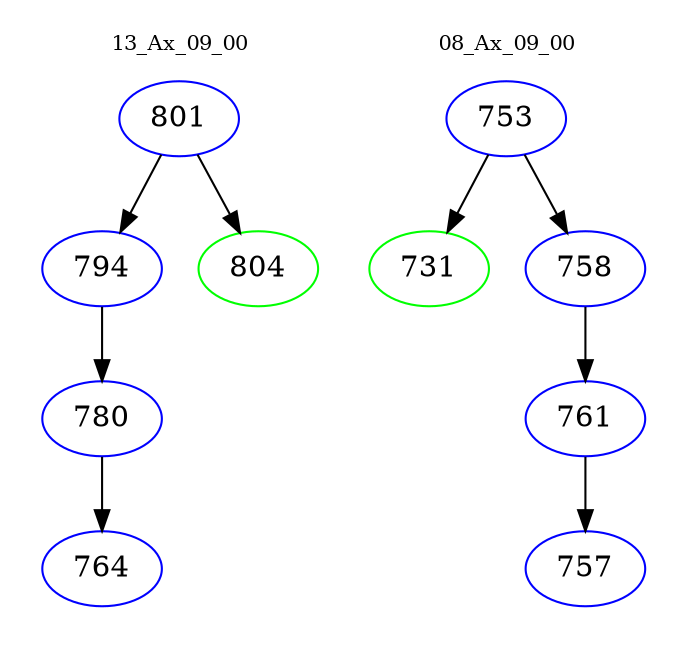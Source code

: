 digraph{
subgraph cluster_0 {
color = white
label = "13_Ax_09_00";
fontsize=10;
T0_801 [label="801", color="blue"]
T0_801 -> T0_794 [color="black"]
T0_794 [label="794", color="blue"]
T0_794 -> T0_780 [color="black"]
T0_780 [label="780", color="blue"]
T0_780 -> T0_764 [color="black"]
T0_764 [label="764", color="blue"]
T0_801 -> T0_804 [color="black"]
T0_804 [label="804", color="green"]
}
subgraph cluster_1 {
color = white
label = "08_Ax_09_00";
fontsize=10;
T1_753 [label="753", color="blue"]
T1_753 -> T1_731 [color="black"]
T1_731 [label="731", color="green"]
T1_753 -> T1_758 [color="black"]
T1_758 [label="758", color="blue"]
T1_758 -> T1_761 [color="black"]
T1_761 [label="761", color="blue"]
T1_761 -> T1_757 [color="black"]
T1_757 [label="757", color="blue"]
}
}
